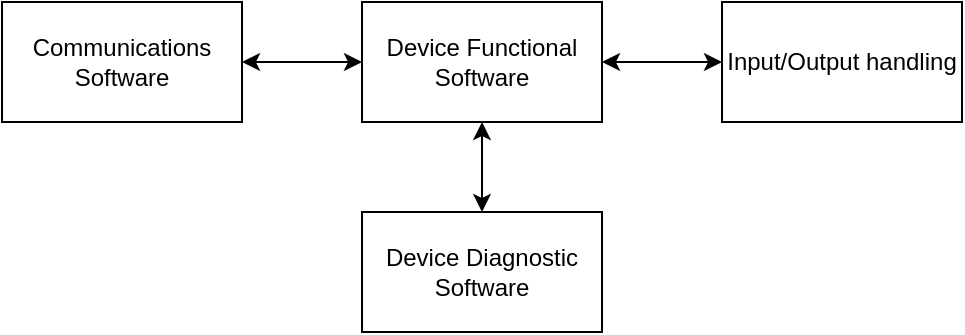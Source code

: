 <mxfile version="24.1.0" type="device">
  <diagram name="Page-1" id="zEqThHkEcm7BEAYGdAjE">
    <mxGraphModel dx="420" dy="248" grid="1" gridSize="10" guides="1" tooltips="1" connect="1" arrows="1" fold="1" page="1" pageScale="1" pageWidth="1100" pageHeight="850" math="0" shadow="0">
      <root>
        <mxCell id="0" />
        <mxCell id="1" parent="0" />
        <mxCell id="ic6U1Lh1qgHhBMUao5Gy-6" style="edgeStyle=orthogonalEdgeStyle;rounded=0;orthogonalLoop=1;jettySize=auto;html=1;exitX=1;exitY=0.5;exitDx=0;exitDy=0;entryX=0;entryY=0.5;entryDx=0;entryDy=0;startArrow=classic;startFill=1;" parent="1" source="ic6U1Lh1qgHhBMUao5Gy-1" target="ic6U1Lh1qgHhBMUao5Gy-4" edge="1">
          <mxGeometry relative="1" as="geometry" />
        </mxCell>
        <mxCell id="ic6U1Lh1qgHhBMUao5Gy-1" value="Device Functional Software" style="rounded=0;whiteSpace=wrap;html=1;fillColor=none;" parent="1" vertex="1">
          <mxGeometry x="370" y="260" width="120" height="60" as="geometry" />
        </mxCell>
        <mxCell id="ic6U1Lh1qgHhBMUao5Gy-3" style="edgeStyle=orthogonalEdgeStyle;rounded=0;orthogonalLoop=1;jettySize=auto;html=1;exitX=1;exitY=0.5;exitDx=0;exitDy=0;entryX=0;entryY=0.5;entryDx=0;entryDy=0;startArrow=classic;startFill=1;" parent="1" source="ic6U1Lh1qgHhBMUao5Gy-2" target="ic6U1Lh1qgHhBMUao5Gy-1" edge="1">
          <mxGeometry relative="1" as="geometry" />
        </mxCell>
        <mxCell id="ic6U1Lh1qgHhBMUao5Gy-2" value="Communications&lt;div&gt;Software&lt;/div&gt;" style="rounded=0;whiteSpace=wrap;html=1;fillColor=none;" parent="1" vertex="1">
          <mxGeometry x="190" y="260" width="120" height="60" as="geometry" />
        </mxCell>
        <mxCell id="ic6U1Lh1qgHhBMUao5Gy-4" value="Input/Output handling" style="rounded=0;whiteSpace=wrap;html=1;fillColor=none;" parent="1" vertex="1">
          <mxGeometry x="550" y="260" width="120" height="60" as="geometry" />
        </mxCell>
        <mxCell id="ic6U1Lh1qgHhBMUao5Gy-7" style="edgeStyle=orthogonalEdgeStyle;rounded=0;orthogonalLoop=1;jettySize=auto;html=1;exitX=0.5;exitY=0;exitDx=0;exitDy=0;entryX=0.5;entryY=1;entryDx=0;entryDy=0;startArrow=classic;startFill=1;" parent="1" source="ic6U1Lh1qgHhBMUao5Gy-5" target="ic6U1Lh1qgHhBMUao5Gy-1" edge="1">
          <mxGeometry relative="1" as="geometry" />
        </mxCell>
        <mxCell id="ic6U1Lh1qgHhBMUao5Gy-5" value="Device Diagnostic&lt;div&gt;Software&lt;/div&gt;" style="rounded=0;whiteSpace=wrap;html=1;fillColor=none;" parent="1" vertex="1">
          <mxGeometry x="370" y="365" width="120" height="60" as="geometry" />
        </mxCell>
      </root>
    </mxGraphModel>
  </diagram>
</mxfile>
